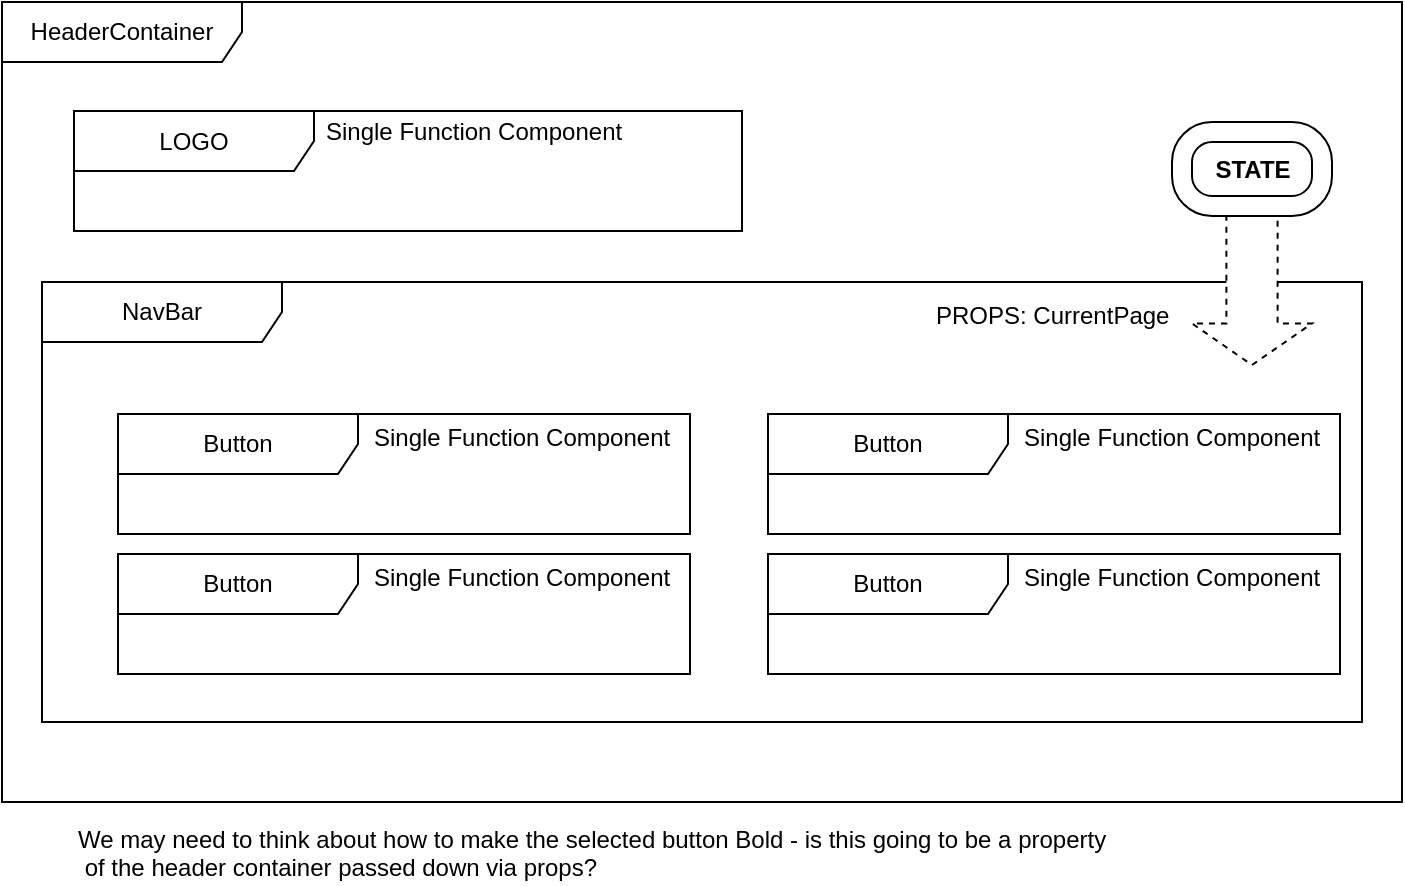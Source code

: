<mxfile version="11.3.0" type="device" pages="6"><diagram id="L3WHD6J46aW7mH8ydQei" name="Header"><mxGraphModel dx="1851" dy="1762" grid="1" gridSize="10" guides="1" tooltips="1" connect="1" arrows="1" fold="1" page="1" pageScale="1" pageWidth="827" pageHeight="1169" math="0" shadow="0"><root><mxCell id="0"/><mxCell id="1" parent="0"/><mxCell id="L21oxQODB8KFVCAcLbpF-1" value="HeaderContainer" style="shape=umlFrame;whiteSpace=wrap;html=1;width=120;height=30;" vertex="1" parent="1"><mxGeometry x="-780" y="-1130" width="700" height="400" as="geometry"/></mxCell><mxCell id="L21oxQODB8KFVCAcLbpF-2" value="LOGO" style="shape=umlFrame;whiteSpace=wrap;html=1;width=120;height=30;" vertex="1" parent="1"><mxGeometry x="-744" y="-1075.5" width="334" height="60" as="geometry"/></mxCell><mxCell id="L21oxQODB8KFVCAcLbpF-3" value="NavBar" style="shape=umlFrame;whiteSpace=wrap;html=1;width=120;height=30;" vertex="1" parent="1"><mxGeometry x="-760" y="-990" width="660" height="220" as="geometry"/></mxCell><mxCell id="L21oxQODB8KFVCAcLbpF-10" value="" style="group;dashed=1;" vertex="1" connectable="0" parent="1"><mxGeometry x="-195" y="-1070" width="80" height="143" as="geometry"/></mxCell><mxCell id="L21oxQODB8KFVCAcLbpF-9" value="STATE" style="text;html=1;resizable=0;points=[];autosize=1;align=center;verticalAlign=top;spacingTop=-4;fontStyle=1" vertex="1" parent="L21oxQODB8KFVCAcLbpF-10"><mxGeometry x="15" y="13.5" width="50" height="20" as="geometry"/></mxCell><mxCell id="L21oxQODB8KFVCAcLbpF-23" value="" style="shape=singleArrow;direction=south;whiteSpace=wrap;html=1;dashed=1;fillColor=#ffffff;align=center;arrowWidth=0.427;arrowSize=0.247;" vertex="1" parent="L21oxQODB8KFVCAcLbpF-10"><mxGeometry x="10" y="37.386" width="60" height="84.118" as="geometry"/></mxCell><mxCell id="L21oxQODB8KFVCAcLbpF-8" value="" style="verticalLabelPosition=bottom;verticalAlign=top;html=1;shape=mxgraph.basic.rounded_frame;dx=10;" vertex="1" parent="L21oxQODB8KFVCAcLbpF-10"><mxGeometry width="80" height="47.0" as="geometry"/></mxCell><mxCell id="L21oxQODB8KFVCAcLbpF-11" value="Single Function Component" style="text;html=1;resizable=0;points=[];autosize=1;align=left;verticalAlign=top;spacingTop=-4;" vertex="1" parent="1"><mxGeometry x="-620" y="-1075" width="160" height="20" as="geometry"/></mxCell><mxCell id="L21oxQODB8KFVCAcLbpF-13" value="" style="group" vertex="1" connectable="0" parent="1"><mxGeometry x="-722" y="-924" width="286" height="60" as="geometry"/></mxCell><mxCell id="L21oxQODB8KFVCAcLbpF-4" value="Button" style="shape=umlFrame;whiteSpace=wrap;html=1;width=120;height=30;" vertex="1" parent="L21oxQODB8KFVCAcLbpF-13"><mxGeometry width="286" height="60" as="geometry"/></mxCell><mxCell id="L21oxQODB8KFVCAcLbpF-12" value="Single Function Component" style="text;html=1;resizable=0;points=[];autosize=1;align=left;verticalAlign=top;spacingTop=-4;" vertex="1" parent="L21oxQODB8KFVCAcLbpF-13"><mxGeometry x="126" y="2" width="160" height="20" as="geometry"/></mxCell><mxCell id="L21oxQODB8KFVCAcLbpF-14" value="" style="group" vertex="1" connectable="0" parent="1"><mxGeometry x="-722" y="-854" width="286" height="60" as="geometry"/></mxCell><mxCell id="L21oxQODB8KFVCAcLbpF-15" value="Button" style="shape=umlFrame;whiteSpace=wrap;html=1;width=120;height=30;" vertex="1" parent="L21oxQODB8KFVCAcLbpF-14"><mxGeometry width="286" height="60" as="geometry"/></mxCell><mxCell id="L21oxQODB8KFVCAcLbpF-16" value="Single Function Component" style="text;html=1;resizable=0;points=[];autosize=1;align=left;verticalAlign=top;spacingTop=-4;" vertex="1" parent="L21oxQODB8KFVCAcLbpF-14"><mxGeometry x="126" y="2" width="160" height="20" as="geometry"/></mxCell><mxCell id="L21oxQODB8KFVCAcLbpF-17" value="" style="group" vertex="1" connectable="0" parent="1"><mxGeometry x="-397" y="-924" width="286" height="60" as="geometry"/></mxCell><mxCell id="L21oxQODB8KFVCAcLbpF-18" value="Button" style="shape=umlFrame;whiteSpace=wrap;html=1;width=120;height=30;" vertex="1" parent="L21oxQODB8KFVCAcLbpF-17"><mxGeometry width="286" height="60" as="geometry"/></mxCell><mxCell id="L21oxQODB8KFVCAcLbpF-19" value="Single Function Component" style="text;html=1;resizable=0;points=[];autosize=1;align=left;verticalAlign=top;spacingTop=-4;" vertex="1" parent="L21oxQODB8KFVCAcLbpF-17"><mxGeometry x="126" y="2" width="160" height="20" as="geometry"/></mxCell><mxCell id="L21oxQODB8KFVCAcLbpF-20" value="" style="group" vertex="1" connectable="0" parent="1"><mxGeometry x="-397" y="-854" width="286" height="60" as="geometry"/></mxCell><mxCell id="L21oxQODB8KFVCAcLbpF-21" value="Button" style="shape=umlFrame;whiteSpace=wrap;html=1;width=120;height=30;" vertex="1" parent="L21oxQODB8KFVCAcLbpF-20"><mxGeometry width="286" height="60" as="geometry"/></mxCell><mxCell id="L21oxQODB8KFVCAcLbpF-22" value="Single Function Component" style="text;html=1;resizable=0;points=[];autosize=1;align=left;verticalAlign=top;spacingTop=-4;" vertex="1" parent="L21oxQODB8KFVCAcLbpF-20"><mxGeometry x="126" y="2" width="160" height="20" as="geometry"/></mxCell><mxCell id="L21oxQODB8KFVCAcLbpF-24" value="We may need to think about how to make the selected button Bold - is this going to be a property&lt;br&gt;&amp;nbsp;of the header container passed down via props?" style="text;html=1;resizable=0;points=[];autosize=1;align=left;verticalAlign=top;spacingTop=-4;" vertex="1" parent="1"><mxGeometry x="-744" y="-721" width="530" height="30" as="geometry"/></mxCell><mxCell id="AbtXEBLpuxyTD7RXuVL6-1" value="PROPS: CurrentPage" style="text;html=1;resizable=0;points=[];autosize=1;align=left;verticalAlign=top;spacingTop=-4;" vertex="1" parent="1"><mxGeometry x="-315" y="-983.5" width="130" height="20" as="geometry"/></mxCell></root></mxGraphModel></diagram><diagram id="DK4YRgFzSenLVrKnFv1V" name="Park Management"><mxGraphModel dx="1851" dy="1762" grid="1" gridSize="10" guides="1" tooltips="1" connect="1" arrows="1" fold="1" page="1" pageScale="1" pageWidth="827" pageHeight="1169" math="0" shadow="0"><root><mxCell id="MwqgKjz8MriEQtncLQot-0"/><mxCell id="MwqgKjz8MriEQtncLQot-1" parent="MwqgKjz8MriEQtncLQot-0"/><mxCell id="m7yUmLATXTx8ASo2wlNJ-0" value="ParkMgmtContainer" style="shape=umlFrame;whiteSpace=wrap;html=1;width=160;height=30;" vertex="1" parent="MwqgKjz8MriEQtncLQot-1"><mxGeometry x="-780" y="-1130" width="700" height="400" as="geometry"/></mxCell><mxCell id="BT-X5L60CZrXKTbYx7VQ-0" value="STATE" style="text;html=1;resizable=0;points=[];autosize=1;align=center;verticalAlign=top;spacingTop=-4;fontStyle=1" vertex="1" parent="MwqgKjz8MriEQtncLQot-1"><mxGeometry x="-180" y="-1094" width="50" height="20" as="geometry"/></mxCell><mxCell id="BT-X5L60CZrXKTbYx7VQ-1" value="" style="shape=singleArrow;direction=south;whiteSpace=wrap;html=1;dashed=1;fillColor=#ffffff;align=center;arrowWidth=0.413;arrowSize=0.188;" vertex="1" parent="MwqgKjz8MriEQtncLQot-1"><mxGeometry x="-185" y="-1070" width="60" height="250" as="geometry"/></mxCell><mxCell id="BT-X5L60CZrXKTbYx7VQ-2" value="" style="verticalLabelPosition=bottom;verticalAlign=top;html=1;shape=mxgraph.basic.rounded_frame;dx=10;" vertex="1" parent="MwqgKjz8MriEQtncLQot-1"><mxGeometry x="-195" y="-1107.5" width="80" height="47.0" as="geometry"/></mxCell><mxCell id="qZNHseX9hnVmCEBkrYfg-0" value="Title" style="shape=umlFrame;whiteSpace=wrap;html=1;width=120;height=30;" vertex="1" parent="MwqgKjz8MriEQtncLQot-1"><mxGeometry x="-744" y="-1075.5" width="334" height="60" as="geometry"/></mxCell><mxCell id="qZNHseX9hnVmCEBkrYfg-1" value="Single Function Component" style="text;html=1;resizable=0;points=[];autosize=1;align=left;verticalAlign=top;spacingTop=-4;" vertex="1" parent="MwqgKjz8MriEQtncLQot-1"><mxGeometry x="-620" y="-1075" width="160" height="20" as="geometry"/></mxCell><mxCell id="qZNHseX9hnVmCEBkrYfg-2" value="Map" style="shape=umlFrame;whiteSpace=wrap;html=1;width=120;height=30;" vertex="1" parent="MwqgKjz8MriEQtncLQot-1"><mxGeometry x="-744" y="-1000" width="334" height="60" as="geometry"/></mxCell><mxCell id="qZNHseX9hnVmCEBkrYfg-3" value="???&amp;nbsp; UNCLEAR&amp;nbsp; &amp;nbsp;!!!" style="text;html=1;resizable=0;points=[];autosize=1;align=left;verticalAlign=top;spacingTop=-4;" vertex="1" parent="MwqgKjz8MriEQtncLQot-1"><mxGeometry x="-620" y="-999.5" width="120" height="20" as="geometry"/></mxCell><mxCell id="qZNHseX9hnVmCEBkrYfg-5" value="AddVisitorBtn" style="shape=umlFrame;whiteSpace=wrap;html=1;width=120;height=30;" vertex="1" parent="MwqgKjz8MriEQtncLQot-1"><mxGeometry x="-744" y="-920" width="624" height="60" as="geometry"/></mxCell><mxCell id="qZNHseX9hnVmCEBkrYfg-7" value="PROP: Function:&amp;nbsp; HandleVisitorBtn" style="text;html=1;resizable=0;points=[];autosize=1;align=left;verticalAlign=top;spacingTop=-4;" vertex="1" parent="MwqgKjz8MriEQtncLQot-1"><mxGeometry x="-385" y="-910" width="200" height="20" as="geometry"/></mxCell><mxCell id="8_EAJNzChy6uUeuFNDQb-0" value="LockdownButton" style="shape=umlFrame;whiteSpace=wrap;html=1;width=120;height=30;" vertex="1" parent="MwqgKjz8MriEQtncLQot-1"><mxGeometry x="-744" y="-840" width="624" height="60" as="geometry"/></mxCell><mxCell id="8_EAJNzChy6uUeuFNDQb-1" value="PROP: LockdownState" style="text;html=1;resizable=0;points=[];autosize=1;align=left;verticalAlign=top;spacingTop=-4;" vertex="1" parent="MwqgKjz8MriEQtncLQot-1"><mxGeometry x="-385" y="-830" width="140" height="20" as="geometry"/></mxCell><mxCell id="8_EAJNzChy6uUeuFNDQb-2" value="PROP: Function:&amp;nbsp; HandleLockdownSwitch" style="text;html=1;resizable=0;points=[];autosize=1;align=left;verticalAlign=top;spacingTop=-4;" vertex="1" parent="MwqgKjz8MriEQtncLQot-1"><mxGeometry x="-385" y="-810" width="240" height="20" as="geometry"/></mxCell></root></mxGraphModel></diagram><diagram name="Dino Lab" id="aCckprPZxTnSAdIarq3I"><mxGraphModel dx="1851" dy="1762" grid="1" gridSize="10" guides="1" tooltips="1" connect="1" arrows="1" fold="1" page="1" pageScale="1" pageWidth="827" pageHeight="1169" math="0" shadow="0"><root><mxCell id="VzH0jXGPTApFt214fG-b-0"/><mxCell id="VzH0jXGPTApFt214fG-b-1" parent="VzH0jXGPTApFt214fG-b-0"/><mxCell id="VzH0jXGPTApFt214fG-b-2" value="DinoLabContainer" style="shape=umlFrame;whiteSpace=wrap;html=1;width=160;height=30;" vertex="1" parent="VzH0jXGPTApFt214fG-b-1"><mxGeometry x="-780" y="-1130" width="700" height="400" as="geometry"/></mxCell><mxCell id="VzH0jXGPTApFt214fG-b-3" value="STATE" style="text;html=1;resizable=0;points=[];autosize=1;align=center;verticalAlign=top;spacingTop=-4;fontStyle=1" vertex="1" parent="VzH0jXGPTApFt214fG-b-1"><mxGeometry x="-180" y="-1094" width="50" height="20" as="geometry"/></mxCell><mxCell id="VzH0jXGPTApFt214fG-b-4" value="" style="shape=singleArrow;direction=south;whiteSpace=wrap;html=1;dashed=1;fillColor=#ffffff;align=center;arrowWidth=0.413;arrowSize=0.188;" vertex="1" parent="VzH0jXGPTApFt214fG-b-1"><mxGeometry x="-185" y="-1070" width="60" height="250" as="geometry"/></mxCell><mxCell id="VzH0jXGPTApFt214fG-b-5" value="" style="verticalLabelPosition=bottom;verticalAlign=top;html=1;shape=mxgraph.basic.rounded_frame;dx=10;" vertex="1" parent="VzH0jXGPTApFt214fG-b-1"><mxGeometry x="-195" y="-1107.5" width="80" height="47.0" as="geometry"/></mxCell><mxCell id="VzH0jXGPTApFt214fG-b-6" value="Title" style="shape=umlFrame;whiteSpace=wrap;html=1;width=120;height=30;" vertex="1" parent="VzH0jXGPTApFt214fG-b-1"><mxGeometry x="-744" y="-1075.5" width="334" height="60" as="geometry"/></mxCell><mxCell id="VzH0jXGPTApFt214fG-b-7" value="Single Function Component" style="text;html=1;resizable=0;points=[];autosize=1;align=left;verticalAlign=top;spacingTop=-4;" vertex="1" parent="VzH0jXGPTApFt214fG-b-1"><mxGeometry x="-620" y="-1075" width="160" height="20" as="geometry"/></mxCell><mxCell id="VzH0jXGPTApFt214fG-b-8" value="TypeFilter" style="shape=umlFrame;whiteSpace=wrap;html=1;width=120;height=30;" vertex="1" parent="VzH0jXGPTApFt214fG-b-1"><mxGeometry x="-744" y="-1000" width="624" height="60" as="geometry"/></mxCell><mxCell id="VzH0jXGPTApFt214fG-b-10" value="DinoCardList" style="shape=umlFrame;whiteSpace=wrap;html=1;width=120;height=30;" vertex="1" parent="VzH0jXGPTApFt214fG-b-1"><mxGeometry x="-744" y="-920" width="624" height="170" as="geometry"/></mxCell><mxCell id="rP7e1GV_7WJikpfzZFuZ-0" value="PROP: FilterType" style="text;html=1;resizable=0;points=[];autosize=1;align=right;verticalAlign=top;spacingTop=-4;" vertex="1" parent="VzH0jXGPTApFt214fG-b-1"><mxGeometry x="-295" y="-990" width="110" height="20" as="geometry"/></mxCell><mxCell id="rP7e1GV_7WJikpfzZFuZ-1" value="DinoCard" style="shape=umlFrame;whiteSpace=wrap;html=1;width=120;height=30;" vertex="1" parent="VzH0jXGPTApFt214fG-b-1"><mxGeometry x="-719" y="-850" width="334" height="60" as="geometry"/></mxCell><mxCell id="rP7e1GV_7WJikpfzZFuZ-2" value="Unclear how this will work until &lt;br&gt;Louise's fact-finding comes through" style="text;html=1;resizable=0;points=[];autosize=1;align=left;verticalAlign=top;spacingTop=-4;" vertex="1" parent="VzH0jXGPTApFt214fG-b-1"><mxGeometry x="-595" y="-849.5" width="200" height="30" as="geometry"/></mxCell><mxCell id="rP7e1GV_7WJikpfzZFuZ-3" value="PROP: FilterType" style="text;html=1;resizable=0;points=[];autosize=1;align=right;verticalAlign=top;spacingTop=-4;" vertex="1" parent="VzH0jXGPTApFt214fG-b-1"><mxGeometry x="-295" y="-910" width="110" height="20" as="geometry"/></mxCell></root></mxGraphModel></diagram><diagram name="Manage Dinos" id="SqVbA8YMpDWhN8Ir0Los"><mxGraphModel dx="1851" dy="1762" grid="1" gridSize="10" guides="1" tooltips="1" connect="1" arrows="1" fold="1" page="1" pageScale="1" pageWidth="827" pageHeight="1169" math="0" shadow="0"><root><mxCell id="UEuqx1CFNHnsdRMjPfMY-0"/><mxCell id="UEuqx1CFNHnsdRMjPfMY-1" parent="UEuqx1CFNHnsdRMjPfMY-0"/><mxCell id="UEuqx1CFNHnsdRMjPfMY-2" value="DinoMgmtContainer" style="shape=umlFrame;whiteSpace=wrap;html=1;width=160;height=30;" vertex="1" parent="UEuqx1CFNHnsdRMjPfMY-1"><mxGeometry x="-780" y="-1130" width="700" height="400" as="geometry"/></mxCell><mxCell id="UEuqx1CFNHnsdRMjPfMY-3" value="STATE" style="text;html=1;resizable=0;points=[];autosize=1;align=center;verticalAlign=top;spacingTop=-4;fontStyle=1" vertex="1" parent="UEuqx1CFNHnsdRMjPfMY-1"><mxGeometry x="-180" y="-1094" width="50" height="20" as="geometry"/></mxCell><mxCell id="UEuqx1CFNHnsdRMjPfMY-4" value="" style="shape=singleArrow;direction=south;whiteSpace=wrap;html=1;dashed=1;fillColor=#ffffff;align=center;arrowWidth=0.413;arrowSize=0.188;" vertex="1" parent="UEuqx1CFNHnsdRMjPfMY-1"><mxGeometry x="-185" y="-1070" width="60" height="250" as="geometry"/></mxCell><mxCell id="UEuqx1CFNHnsdRMjPfMY-5" value="" style="verticalLabelPosition=bottom;verticalAlign=top;html=1;shape=mxgraph.basic.rounded_frame;dx=10;" vertex="1" parent="UEuqx1CFNHnsdRMjPfMY-1"><mxGeometry x="-195" y="-1107.5" width="80" height="47.0" as="geometry"/></mxCell><mxCell id="UEuqx1CFNHnsdRMjPfMY-6" value="Title" style="shape=umlFrame;whiteSpace=wrap;html=1;width=120;height=30;" vertex="1" parent="UEuqx1CFNHnsdRMjPfMY-1"><mxGeometry x="-744" y="-1075.5" width="334" height="60" as="geometry"/></mxCell><mxCell id="UEuqx1CFNHnsdRMjPfMY-7" value="Single Function Component" style="text;html=1;resizable=0;points=[];autosize=1;align=left;verticalAlign=top;spacingTop=-4;" vertex="1" parent="UEuqx1CFNHnsdRMjPfMY-1"><mxGeometry x="-620" y="-1075" width="160" height="20" as="geometry"/></mxCell><mxCell id="UEuqx1CFNHnsdRMjPfMY-8" value="PaddockFilter" style="shape=umlFrame;whiteSpace=wrap;html=1;width=120;height=30;" vertex="1" parent="UEuqx1CFNHnsdRMjPfMY-1"><mxGeometry x="-744" y="-1000" width="624" height="60" as="geometry"/></mxCell><mxCell id="UEuqx1CFNHnsdRMjPfMY-9" value="DinoCardList" style="shape=umlFrame;whiteSpace=wrap;html=1;width=120;height=30;" vertex="1" parent="UEuqx1CFNHnsdRMjPfMY-1"><mxGeometry x="-744" y="-920" width="624" height="170" as="geometry"/></mxCell><mxCell id="UEuqx1CFNHnsdRMjPfMY-10" value="PROP: PaddockID" style="text;html=1;resizable=0;points=[];autosize=1;align=right;verticalAlign=top;spacingTop=-4;" vertex="1" parent="UEuqx1CFNHnsdRMjPfMY-1"><mxGeometry x="-295" y="-990" width="110" height="20" as="geometry"/></mxCell><mxCell id="UEuqx1CFNHnsdRMjPfMY-11" value="DinoCard" style="shape=umlFrame;whiteSpace=wrap;html=1;width=120;height=30;" vertex="1" parent="UEuqx1CFNHnsdRMjPfMY-1"><mxGeometry x="-719" y="-850" width="334" height="60" as="geometry"/></mxCell><mxCell id="UEuqx1CFNHnsdRMjPfMY-12" value="Unclear how this will work until &lt;br&gt;Louise's fact-finding comes through" style="text;html=1;resizable=0;points=[];autosize=1;align=left;verticalAlign=top;spacingTop=-4;" vertex="1" parent="UEuqx1CFNHnsdRMjPfMY-1"><mxGeometry x="-595" y="-849.5" width="200" height="30" as="geometry"/></mxCell><mxCell id="UEuqx1CFNHnsdRMjPfMY-13" value="PROP: PaddockID" style="text;html=1;resizable=0;points=[];autosize=1;align=right;verticalAlign=top;spacingTop=-4;" vertex="1" parent="UEuqx1CFNHnsdRMjPfMY-1"><mxGeometry x="-295" y="-910" width="110" height="20" as="geometry"/></mxCell></root></mxGraphModel></diagram><diagram name="Manage Paddocks" id="G1tQb0DFKFPsd5MQQL8O"><mxGraphModel dx="1851" dy="1762" grid="1" gridSize="10" guides="1" tooltips="1" connect="1" arrows="1" fold="1" page="1" pageScale="1" pageWidth="827" pageHeight="1169" math="0" shadow="0"><root><mxCell id="hb8YaJDwk7HKY0uo2LYT-0"/><mxCell id="hb8YaJDwk7HKY0uo2LYT-1" parent="hb8YaJDwk7HKY0uo2LYT-0"/><mxCell id="hb8YaJDwk7HKY0uo2LYT-2" value="PaddockMgmtContainer" style="shape=umlFrame;whiteSpace=wrap;html=1;width=160;height=30;" vertex="1" parent="hb8YaJDwk7HKY0uo2LYT-1"><mxGeometry x="-764" y="-1130" width="700" height="400" as="geometry"/></mxCell><mxCell id="hb8YaJDwk7HKY0uo2LYT-3" value="STATE" style="text;html=1;resizable=0;points=[];autosize=1;align=center;verticalAlign=top;spacingTop=-4;fontStyle=1" vertex="1" parent="hb8YaJDwk7HKY0uo2LYT-1"><mxGeometry x="-180" y="-1094" width="50" height="20" as="geometry"/></mxCell><mxCell id="hb8YaJDwk7HKY0uo2LYT-4" value="" style="shape=singleArrow;direction=south;whiteSpace=wrap;html=1;dashed=1;fillColor=#ffffff;align=center;arrowWidth=0.413;arrowSize=0.188;" vertex="1" parent="hb8YaJDwk7HKY0uo2LYT-1"><mxGeometry x="-185" y="-1070" width="60" height="250" as="geometry"/></mxCell><mxCell id="hb8YaJDwk7HKY0uo2LYT-5" value="" style="verticalLabelPosition=bottom;verticalAlign=top;html=1;shape=mxgraph.basic.rounded_frame;dx=10;" vertex="1" parent="hb8YaJDwk7HKY0uo2LYT-1"><mxGeometry x="-195" y="-1107.5" width="80" height="47.0" as="geometry"/></mxCell><mxCell id="hb8YaJDwk7HKY0uo2LYT-6" value="Title" style="shape=umlFrame;whiteSpace=wrap;html=1;width=120;height=30;" vertex="1" parent="hb8YaJDwk7HKY0uo2LYT-1"><mxGeometry x="-744" y="-1075.5" width="334" height="60" as="geometry"/></mxCell><mxCell id="hb8YaJDwk7HKY0uo2LYT-7" value="Single Function Component" style="text;html=1;resizable=0;points=[];autosize=1;align=left;verticalAlign=top;spacingTop=-4;" vertex="1" parent="hb8YaJDwk7HKY0uo2LYT-1"><mxGeometry x="-620" y="-1075" width="160" height="20" as="geometry"/></mxCell><mxCell id="hb8YaJDwk7HKY0uo2LYT-8" value="NewPaddockForm" style="shape=umlFrame;whiteSpace=wrap;html=1;width=120;height=30;" vertex="1" parent="hb8YaJDwk7HKY0uo2LYT-1"><mxGeometry x="-744" y="-1000" width="624" height="60" as="geometry"/></mxCell><mxCell id="hb8YaJDwk7HKY0uo2LYT-9" value="PaddockList" style="shape=umlFrame;whiteSpace=wrap;html=1;width=120;height=30;" vertex="1" parent="hb8YaJDwk7HKY0uo2LYT-1"><mxGeometry x="-744" y="-920" width="624" height="170" as="geometry"/></mxCell><mxCell id="hb8YaJDwk7HKY0uo2LYT-10" value="PROP: Function: HandlePaddockForm" style="text;html=1;resizable=0;points=[];autosize=1;align=right;verticalAlign=top;spacingTop=-4;" vertex="1" parent="hb8YaJDwk7HKY0uo2LYT-1"><mxGeometry x="-395" y="-990" width="220" height="20" as="geometry"/></mxCell><mxCell id="hb8YaJDwk7HKY0uo2LYT-11" value="PaddockCard" style="shape=umlFrame;whiteSpace=wrap;html=1;width=120;height=30;" vertex="1" parent="hb8YaJDwk7HKY0uo2LYT-1"><mxGeometry x="-719" y="-850" width="334" height="60" as="geometry"/></mxCell><mxCell id="hb8YaJDwk7HKY0uo2LYT-12" value="Unclear how this will work until &lt;br&gt;Louise's fact-finding comes through" style="text;html=1;resizable=0;points=[];autosize=1;align=left;verticalAlign=top;spacingTop=-4;" vertex="1" parent="hb8YaJDwk7HKY0uo2LYT-1"><mxGeometry x="-595" y="-849.5" width="200" height="30" as="geometry"/></mxCell><mxCell id="3v0Vd1Z68tB4lt85S2wt-1" value="PROP: Function: HandleRemoveBtn" style="text;html=1;resizable=0;points=[];autosize=1;align=right;verticalAlign=top;spacingTop=-4;" vertex="1" parent="hb8YaJDwk7HKY0uo2LYT-1"><mxGeometry x="-400" y="-910" width="210" height="20" as="geometry"/></mxCell><mxCell id="3v0Vd1Z68tB4lt85S2wt-2" value="PROP: Function: HandleManageBtn" style="text;html=1;resizable=0;points=[];autosize=1;align=right;verticalAlign=top;spacingTop=-4;" vertex="1" parent="hb8YaJDwk7HKY0uo2LYT-1"><mxGeometry x="-400" y="-890" width="210" height="20" as="geometry"/></mxCell></root></mxGraphModel></diagram><diagram name="Paddock Details" id="kdKGT8Cm-Yw-3o11NMJP"><mxGraphModel dx="1851" dy="1762" grid="1" gridSize="10" guides="1" tooltips="1" connect="1" arrows="1" fold="1" page="1" pageScale="1" pageWidth="827" pageHeight="1169" math="0" shadow="0"><root><mxCell id="oSC3ymD4Ml5pFjPoKL7l-0"/><mxCell id="oSC3ymD4Ml5pFjPoKL7l-1" parent="oSC3ymD4Ml5pFjPoKL7l-0"/><mxCell id="oSC3ymD4Ml5pFjPoKL7l-2" value="PaddockMgmtContainer" style="shape=umlFrame;whiteSpace=wrap;html=1;width=160;height=30;" vertex="1" parent="oSC3ymD4Ml5pFjPoKL7l-1"><mxGeometry x="-764" y="-1130" width="700" height="520" as="geometry"/></mxCell><mxCell id="oSC3ymD4Ml5pFjPoKL7l-3" value="STATE" style="text;html=1;resizable=0;points=[];autosize=1;align=center;verticalAlign=top;spacingTop=-4;fontStyle=1" vertex="1" parent="oSC3ymD4Ml5pFjPoKL7l-1"><mxGeometry x="-180" y="-1094" width="50" height="20" as="geometry"/></mxCell><mxCell id="oSC3ymD4Ml5pFjPoKL7l-4" value="" style="shape=singleArrow;direction=south;whiteSpace=wrap;html=1;dashed=1;fillColor=#ffffff;align=center;arrowWidth=0.44;arrowSize=0.134;" vertex="1" parent="oSC3ymD4Ml5pFjPoKL7l-1"><mxGeometry x="-185" y="-1070" width="60" height="420" as="geometry"/></mxCell><mxCell id="oSC3ymD4Ml5pFjPoKL7l-5" value="" style="verticalLabelPosition=bottom;verticalAlign=top;html=1;shape=mxgraph.basic.rounded_frame;dx=10;" vertex="1" parent="oSC3ymD4Ml5pFjPoKL7l-1"><mxGeometry x="-195" y="-1107.5" width="80" height="47.0" as="geometry"/></mxCell><mxCell id="oSC3ymD4Ml5pFjPoKL7l-6" value="Title" style="shape=umlFrame;whiteSpace=wrap;html=1;width=120;height=30;" vertex="1" parent="oSC3ymD4Ml5pFjPoKL7l-1"><mxGeometry x="-744" y="-1075.5" width="334" height="60" as="geometry"/></mxCell><mxCell id="oSC3ymD4Ml5pFjPoKL7l-7" value="Single Function Component" style="text;html=1;resizable=0;points=[];autosize=1;align=left;verticalAlign=top;spacingTop=-4;" vertex="1" parent="oSC3ymD4Ml5pFjPoKL7l-1"><mxGeometry x="-620" y="-1075" width="160" height="20" as="geometry"/></mxCell><mxCell id="oSC3ymD4Ml5pFjPoKL7l-8" value="PCapacitySpinner" style="shape=umlFrame;whiteSpace=wrap;html=1;width=120;height=30;" vertex="1" parent="oSC3ymD4Ml5pFjPoKL7l-1"><mxGeometry x="-744" y="-1000" width="624" height="60" as="geometry"/></mxCell><mxCell id="oSC3ymD4Ml5pFjPoKL7l-9" value="ManageDinosaurs" style="shape=umlFrame;whiteSpace=wrap;html=1;width=120;height=30;" vertex="1" parent="oSC3ymD4Ml5pFjPoKL7l-1"><mxGeometry x="-744" y="-920" width="624" height="170" as="geometry"/></mxCell><mxCell id="oSC3ymD4Ml5pFjPoKL7l-10" value="PROP: Function: HandlePaddockCapacity" style="text;html=1;resizable=0;points=[];autosize=1;align=right;verticalAlign=top;spacingTop=-4;" vertex="1" parent="oSC3ymD4Ml5pFjPoKL7l-1"><mxGeometry x="-420" y="-990" width="240" height="20" as="geometry"/></mxCell><mxCell id="oSC3ymD4Ml5pFjPoKL7l-11" value="DinosaurDetail" style="shape=umlFrame;whiteSpace=wrap;html=1;width=120;height=30;" vertex="1" parent="oSC3ymD4Ml5pFjPoKL7l-1"><mxGeometry x="-719" y="-870" width="589" height="50" as="geometry"/></mxCell><mxCell id="oSC3ymD4Ml5pFjPoKL7l-16" value="ManageFeed" style="shape=umlFrame;whiteSpace=wrap;html=1;width=120;height=30;" vertex="1" parent="oSC3ymD4Ml5pFjPoKL7l-1"><mxGeometry x="-744" y="-720" width="624" height="90" as="geometry"/></mxCell><mxCell id="oSC3ymD4Ml5pFjPoKL7l-18" value="PROP: Function: HandleRemoveBtn" style="text;html=1;resizable=0;points=[];autosize=1;align=right;verticalAlign=top;spacingTop=-4;" vertex="1" parent="oSC3ymD4Ml5pFjPoKL7l-1"><mxGeometry x="-395" y="-865" width="210" height="20" as="geometry"/></mxCell><mxCell id="oSC3ymD4Ml5pFjPoKL7l-19" value="PROP: Function: HandleMoveBtn" style="text;html=1;resizable=0;points=[];autosize=1;align=right;verticalAlign=top;spacingTop=-4;" vertex="1" parent="oSC3ymD4Ml5pFjPoKL7l-1"><mxGeometry x="-375" y="-845" width="190" height="20" as="geometry"/></mxCell><mxCell id="oSC3ymD4Ml5pFjPoKL7l-20" value="MoveToDD" style="shape=umlFrame;whiteSpace=wrap;html=1;width=120;height=30;" vertex="1" parent="oSC3ymD4Ml5pFjPoKL7l-1"><mxGeometry x="-721" y="-810" width="591" height="50" as="geometry"/></mxCell><mxCell id="oSC3ymD4Ml5pFjPoKL7l-23" value="PaddockList" style="text;html=1;resizable=0;points=[];autosize=1;align=right;verticalAlign=top;spacingTop=-4;" vertex="1" parent="oSC3ymD4Ml5pFjPoKL7l-1"><mxGeometry x="-265" y="-805" width="80" height="20" as="geometry"/></mxCell><mxCell id="oSC3ymD4Ml5pFjPoKL7l-24" value="SelectedPaddock" style="text;html=1;resizable=0;points=[];autosize=1;align=right;verticalAlign=top;spacingTop=-4;" vertex="1" parent="oSC3ymD4Ml5pFjPoKL7l-1"><mxGeometry x="-290" y="-790" width="110" height="20" as="geometry"/></mxCell><mxCell id="oSC3ymD4Ml5pFjPoKL7l-25" value="PROP: Function: HandleAddFeed" style="text;html=1;resizable=0;points=[];autosize=1;align=right;verticalAlign=top;spacingTop=-4;" vertex="1" parent="oSC3ymD4Ml5pFjPoKL7l-1"><mxGeometry x="-395" y="-700" width="200" height="20" as="geometry"/></mxCell></root></mxGraphModel></diagram></mxfile>